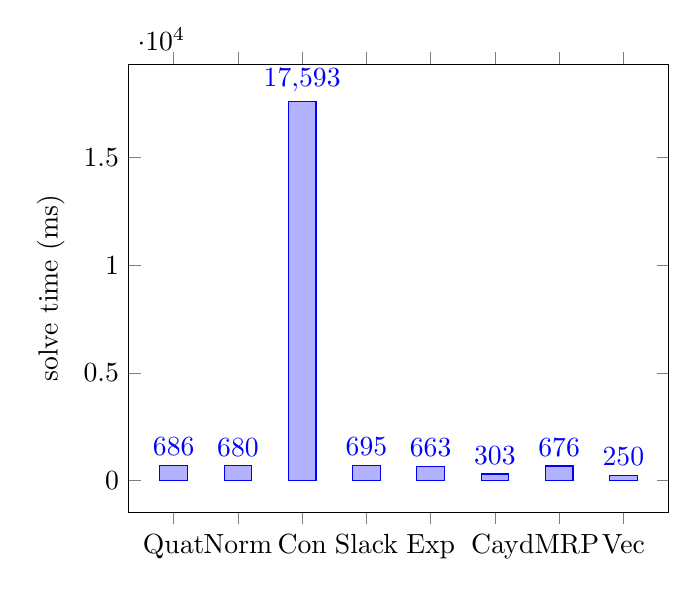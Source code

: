 \begin{tikzpicture}
\begin{axis}[ybar, ylabel={solve time (ms)}, legend style={at={(0.5,-0.07)
}, anchor={north}, legend columns={-1}}, symbolic x coords={Quat,Norm,Con,Slack,Exp,Cay,dMRP,Vec}, xtick={data}, nodes near coords, nodes near coords align={vertical}, every node near coord/.append style={/pgf/number format/.cd, fixed,precision=0}]
    \addplot
        coordinates {
            (Quat,686.133)
            (Norm,679.659)
            (Con,17593.215)
            (Slack,695.096)
            (Exp,662.658)
            (Cay,302.795)
            (dMRP,676.167)
            (Vec,250.123)
        }
        ;
\end{axis}
\end{tikzpicture}
